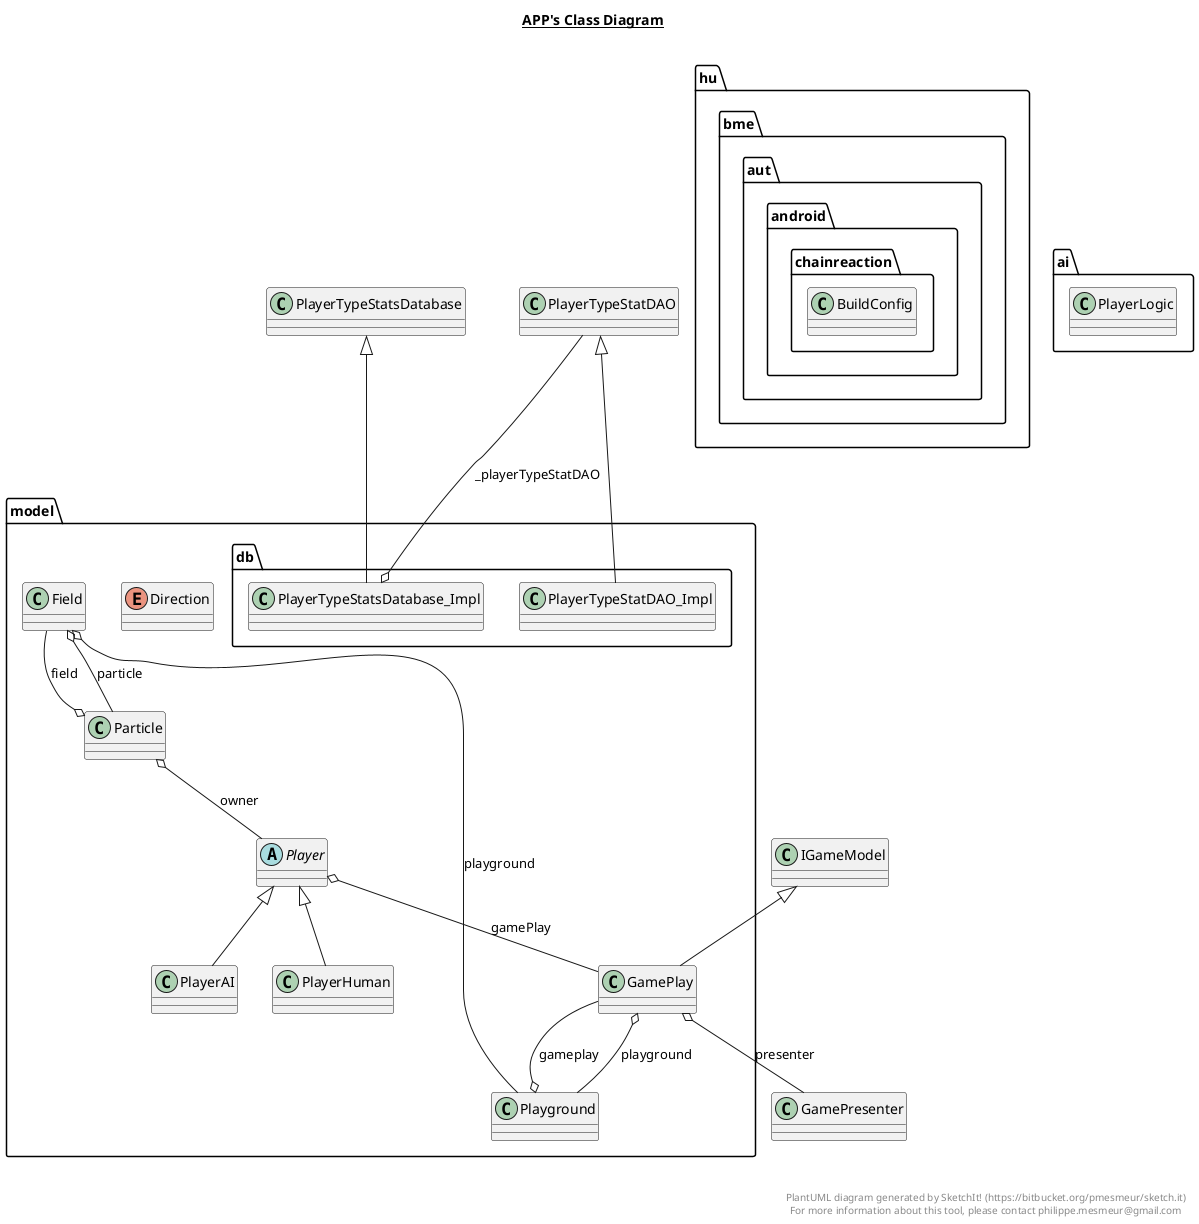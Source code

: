 @startuml

title __APP's Class Diagram__\n

  package hu.bme.aut.android.chainreaction {
    class BuildConfig {
    }
  }
  

  package model {
    enum Direction {
    }
  }
  

  package model {
    class Field {
    }
  }
  

  package model {
    class GamePlay {
    }
  }
  

  package model {
    class Particle {
    }
  }
  

  package model {
    abstract class Player {
    }
  }
  

  package model {
    class PlayerAI {
    }
  }
  

  package model {
    class PlayerHuman {
    }
  }
  

  package ai {
    class PlayerLogic {
    }
  }
  

  package model.db {
    class PlayerTypeStatDAO_Impl {
    }
  }
  

  package model.db {
    class PlayerTypeStatsDatabase_Impl {
    }
  }
  

  package model {
    class Playground {
    }
  }
  

  Field o-- Particle : particle
  Field o-- Playground : playground
  GamePlay -up-|> IGameModel
  GamePlay o-- Playground : playground
  GamePlay o-- GamePresenter : presenter
  Particle o-- Field : field
  Particle o-- Player : owner
  Player o-- GamePlay : gamePlay
  PlayerAI -up-|> Player
  PlayerHuman -up-|> Player
  PlayerTypeStatDAO_Impl -up-|> PlayerTypeStatDAO
  PlayerTypeStatsDatabase_Impl -up-|> PlayerTypeStatsDatabase
  PlayerTypeStatsDatabase_Impl o-- PlayerTypeStatDAO : _playerTypeStatDAO
  Playground o-- GamePlay : gameplay


right footer


PlantUML diagram generated by SketchIt! (https://bitbucket.org/pmesmeur/sketch.it)
For more information about this tool, please contact philippe.mesmeur@gmail.com
endfooter

@enduml
